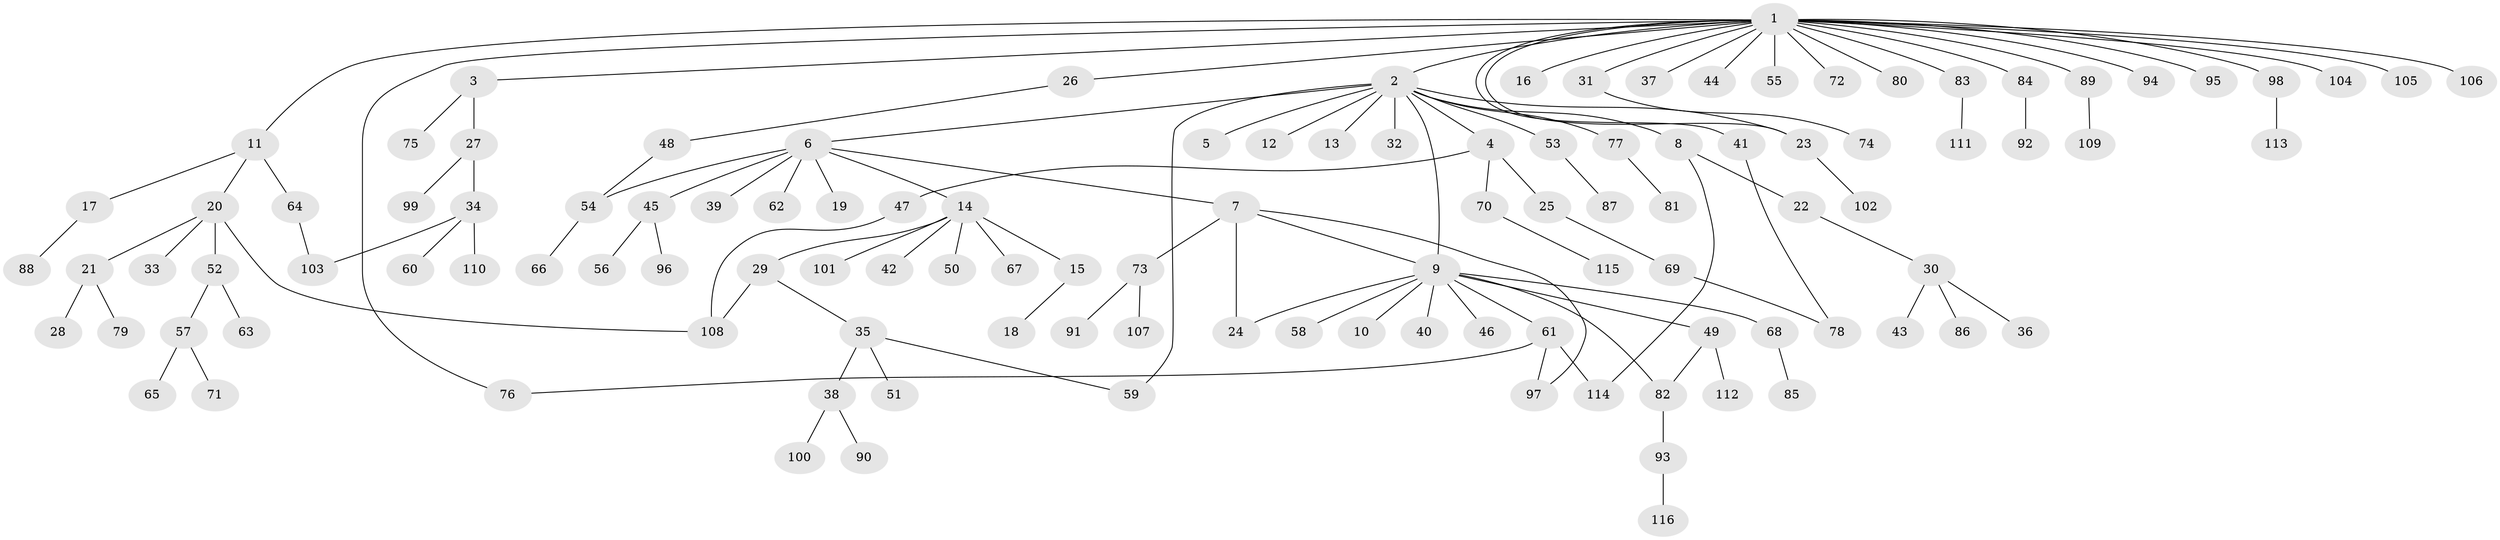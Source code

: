 // Generated by graph-tools (version 1.1) at 2025/26/03/09/25 03:26:06]
// undirected, 116 vertices, 128 edges
graph export_dot {
graph [start="1"]
  node [color=gray90,style=filled];
  1;
  2;
  3;
  4;
  5;
  6;
  7;
  8;
  9;
  10;
  11;
  12;
  13;
  14;
  15;
  16;
  17;
  18;
  19;
  20;
  21;
  22;
  23;
  24;
  25;
  26;
  27;
  28;
  29;
  30;
  31;
  32;
  33;
  34;
  35;
  36;
  37;
  38;
  39;
  40;
  41;
  42;
  43;
  44;
  45;
  46;
  47;
  48;
  49;
  50;
  51;
  52;
  53;
  54;
  55;
  56;
  57;
  58;
  59;
  60;
  61;
  62;
  63;
  64;
  65;
  66;
  67;
  68;
  69;
  70;
  71;
  72;
  73;
  74;
  75;
  76;
  77;
  78;
  79;
  80;
  81;
  82;
  83;
  84;
  85;
  86;
  87;
  88;
  89;
  90;
  91;
  92;
  93;
  94;
  95;
  96;
  97;
  98;
  99;
  100;
  101;
  102;
  103;
  104;
  105;
  106;
  107;
  108;
  109;
  110;
  111;
  112;
  113;
  114;
  115;
  116;
  1 -- 2;
  1 -- 3;
  1 -- 11;
  1 -- 16;
  1 -- 23;
  1 -- 26;
  1 -- 31;
  1 -- 37;
  1 -- 41;
  1 -- 44;
  1 -- 55;
  1 -- 72;
  1 -- 76;
  1 -- 80;
  1 -- 83;
  1 -- 84;
  1 -- 89;
  1 -- 94;
  1 -- 95;
  1 -- 98;
  1 -- 104;
  1 -- 105;
  1 -- 106;
  2 -- 4;
  2 -- 5;
  2 -- 6;
  2 -- 8;
  2 -- 9;
  2 -- 12;
  2 -- 13;
  2 -- 23;
  2 -- 32;
  2 -- 53;
  2 -- 59;
  2 -- 77;
  3 -- 27;
  3 -- 75;
  4 -- 25;
  4 -- 47;
  4 -- 70;
  6 -- 7;
  6 -- 14;
  6 -- 19;
  6 -- 39;
  6 -- 45;
  6 -- 54;
  6 -- 62;
  7 -- 9;
  7 -- 24;
  7 -- 73;
  7 -- 97;
  8 -- 22;
  8 -- 114;
  9 -- 10;
  9 -- 24;
  9 -- 40;
  9 -- 46;
  9 -- 49;
  9 -- 58;
  9 -- 61;
  9 -- 68;
  9 -- 82;
  11 -- 17;
  11 -- 20;
  11 -- 64;
  14 -- 15;
  14 -- 29;
  14 -- 42;
  14 -- 50;
  14 -- 67;
  14 -- 101;
  15 -- 18;
  17 -- 88;
  20 -- 21;
  20 -- 33;
  20 -- 52;
  20 -- 108;
  21 -- 28;
  21 -- 79;
  22 -- 30;
  23 -- 102;
  25 -- 69;
  26 -- 48;
  27 -- 34;
  27 -- 99;
  29 -- 35;
  29 -- 108;
  30 -- 36;
  30 -- 43;
  30 -- 86;
  31 -- 74;
  34 -- 60;
  34 -- 103;
  34 -- 110;
  35 -- 38;
  35 -- 51;
  35 -- 59;
  38 -- 90;
  38 -- 100;
  41 -- 78;
  45 -- 56;
  45 -- 96;
  47 -- 108;
  48 -- 54;
  49 -- 82;
  49 -- 112;
  52 -- 57;
  52 -- 63;
  53 -- 87;
  54 -- 66;
  57 -- 65;
  57 -- 71;
  61 -- 76;
  61 -- 97;
  61 -- 114;
  64 -- 103;
  68 -- 85;
  69 -- 78;
  70 -- 115;
  73 -- 91;
  73 -- 107;
  77 -- 81;
  82 -- 93;
  83 -- 111;
  84 -- 92;
  89 -- 109;
  93 -- 116;
  98 -- 113;
}
